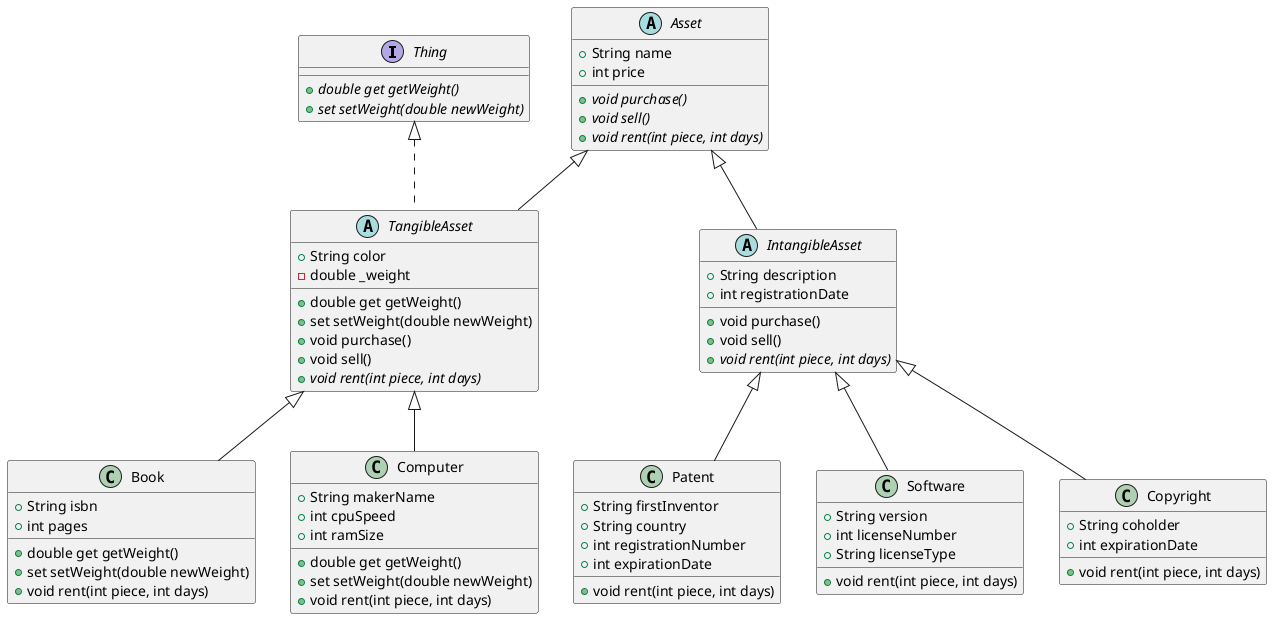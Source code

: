 @startuml

interface Thing{
    + {abstract} double get getWeight()
    + {abstract} set setWeight(double newWeight)
}

abstract Asset{
    + String name
    + int price
    + {abstract} void purchase()
    + {abstract} void sell()
    + {abstract} void rent(int piece, int days)
}

abstract TangibleAsset extends Asset implements Thing{
    + String color
    - double _weight
    + double get getWeight()
    + set setWeight(double newWeight)
    + void purchase()
    + void sell()
    + {abstract} void rent(int piece, int days)
}

abstract IntangibleAsset extends Asset{
    + String description
    + int registrationDate
    + void purchase()
    + void sell()
    + {abstract} void rent(int piece, int days)
}

class Book extends TangibleAsset{
    + String isbn
    + int pages
    + double get getWeight()
    + set setWeight(double newWeight)
    + void rent(int piece, int days)
}

class Computer extends TangibleAsset{
    + String makerName
    + int cpuSpeed
    + int ramSize
    + double get getWeight()
    + set setWeight(double newWeight)
    + void rent(int piece, int days)
}

class Patent extends IntangibleAsset{
    + String firstInventor
    + String country
    + int registrationNumber
    + int expirationDate
    + void rent(int piece, int days)
}

class Software extends IntangibleAsset{
    + String version
    + int licenseNumber
    + String licenseType
    + void rent(int piece, int days)
}

class Copyright extends IntangibleAsset{
    + String coholder
    + int expirationDate
    + void rent(int piece, int days)
}

@enduml
